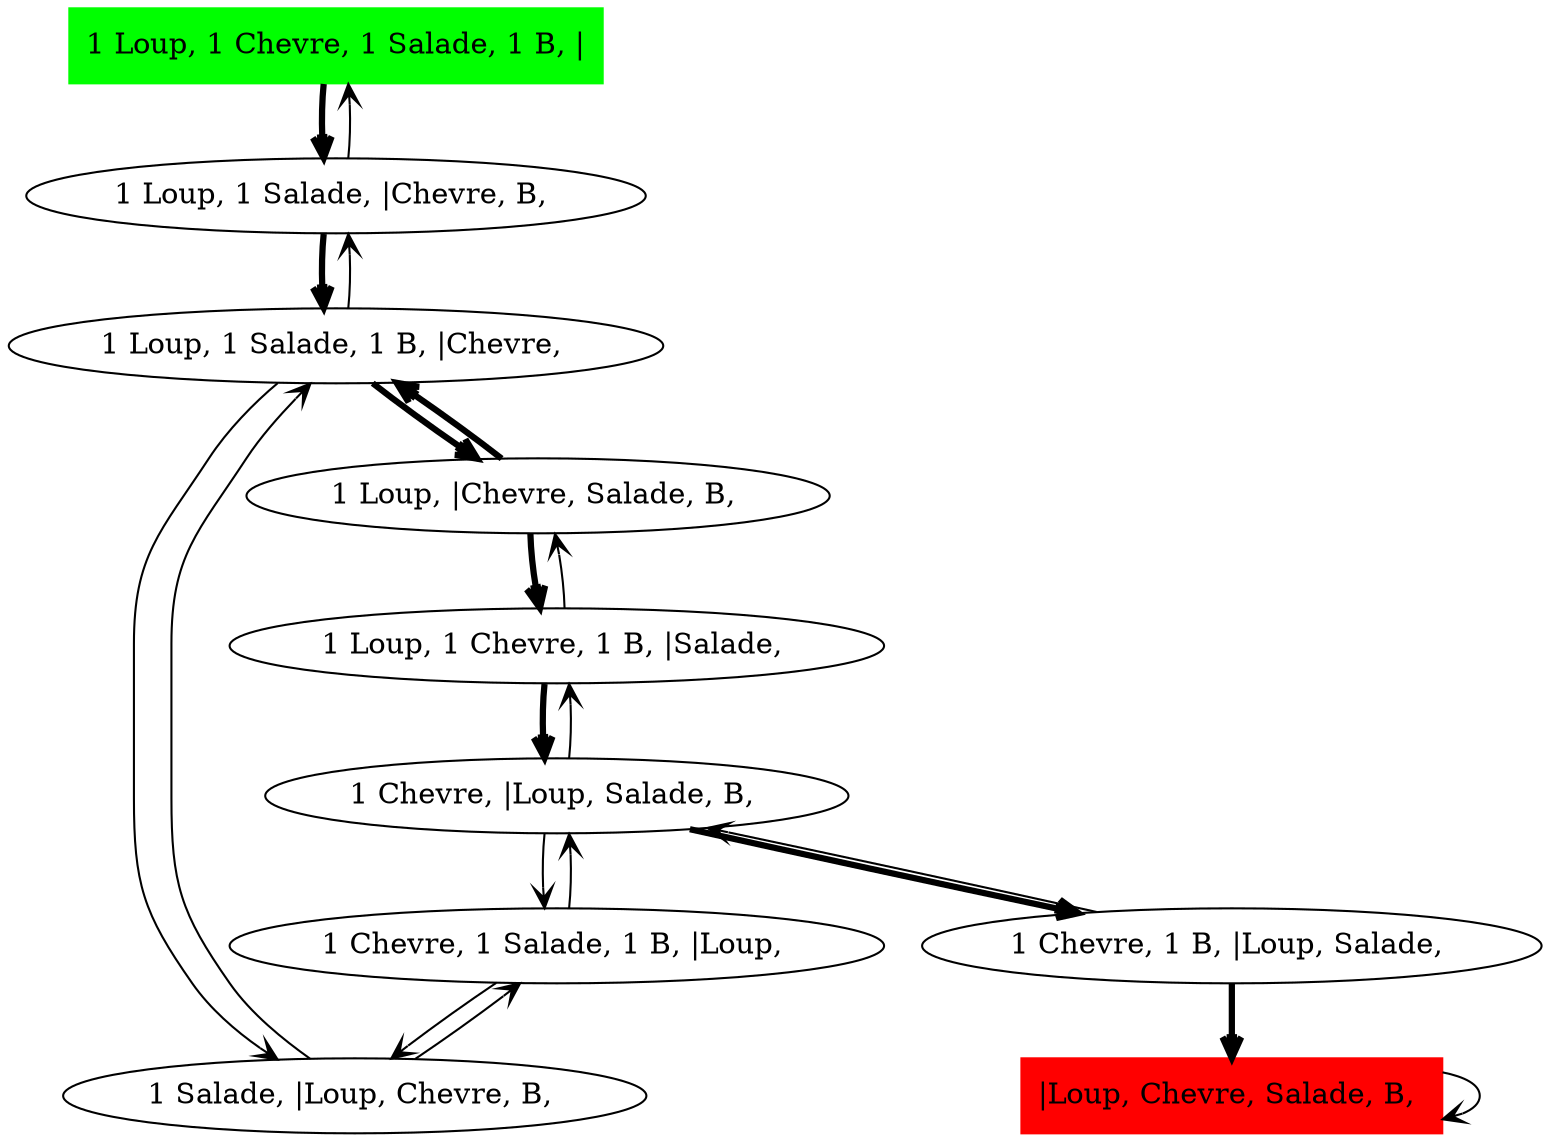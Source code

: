 digraph LCS_Sol_ {
	initial [label="1 Loup, 1 Chevre, 1 Salade, 1 B, |" color=green shape=box style=filled]
	final [label="|Loup, Chevre, Salade, B, " color=red shape=box style=filled]
	initial -> "1 Loup, 1 Salade, |Chevre, B, " [arrowhead=open penwidth=3]
	"1 Loup, 1 Salade, |Chevre, B, " -> "1 Loup, 1 Salade, 1 B, |Chevre, " [arrowhead=open penwidth=3]
	"1 Loup, 1 Salade, |Chevre, B, " -> initial [arrowhead=open]
	"1 Loup, 1 Salade, 1 B, |Chevre, " -> "1 Loup, 1 Salade, |Chevre, B, " [arrowhead=open]
	"1 Loup, 1 Salade, 1 B, |Chevre, " -> "1 Salade, |Loup, Chevre, B, " [arrowhead=open]
	"1 Loup, 1 Salade, 1 B, |Chevre, " -> "1 Loup, |Chevre, Salade, B, " [arrowhead=open penwidth=3]
	"1 Loup, |Chevre, Salade, B, " -> "1 Loup, 1 Chevre, 1 B, |Salade, " [arrowhead=open penwidth=3]
	"1 Loup, |Chevre, Salade, B, " -> "1 Loup, 1 Salade, 1 B, |Chevre, " [arrowhead=open penwidth=3]
	"1 Loup, 1 Chevre, 1 B, |Salade, " -> "1 Chevre, |Loup, Salade, B, " [arrowhead=open penwidth=3]
	"1 Loup, 1 Chevre, 1 B, |Salade, " -> "1 Loup, |Chevre, Salade, B, " [arrowhead=open]
	"1 Chevre, |Loup, Salade, B, " -> "1 Chevre, 1 B, |Loup, Salade, " [arrowhead=open penwidth=3]
	"1 Chevre, |Loup, Salade, B, " -> "1 Loup, 1 Chevre, 1 B, |Salade, " [arrowhead=open]
	"1 Chevre, |Loup, Salade, B, " -> "1 Chevre, 1 Salade, 1 B, |Loup, " [arrowhead=open]
	"1 Chevre, 1 Salade, 1 B, |Loup, " -> "1 Salade, |Loup, Chevre, B, " [arrowhead=open]
	"1 Chevre, 1 Salade, 1 B, |Loup, " -> "1 Chevre, |Loup, Salade, B, " [arrowhead=open]
	"1 Salade, |Loup, Chevre, B, " -> "1 Loup, 1 Salade, 1 B, |Chevre, " [arrowhead=open]
	"1 Salade, |Loup, Chevre, B, " -> "1 Chevre, 1 Salade, 1 B, |Loup, " [arrowhead=open]
	"1 Chevre, 1 B, |Loup, Salade, " -> "1 Chevre, |Loup, Salade, B, " [arrowhead=open]
	"1 Chevre, 1 B, |Loup, Salade, " -> final [arrowhead=open penwidth=3]
	final -> final [arrowhead=open]
}
